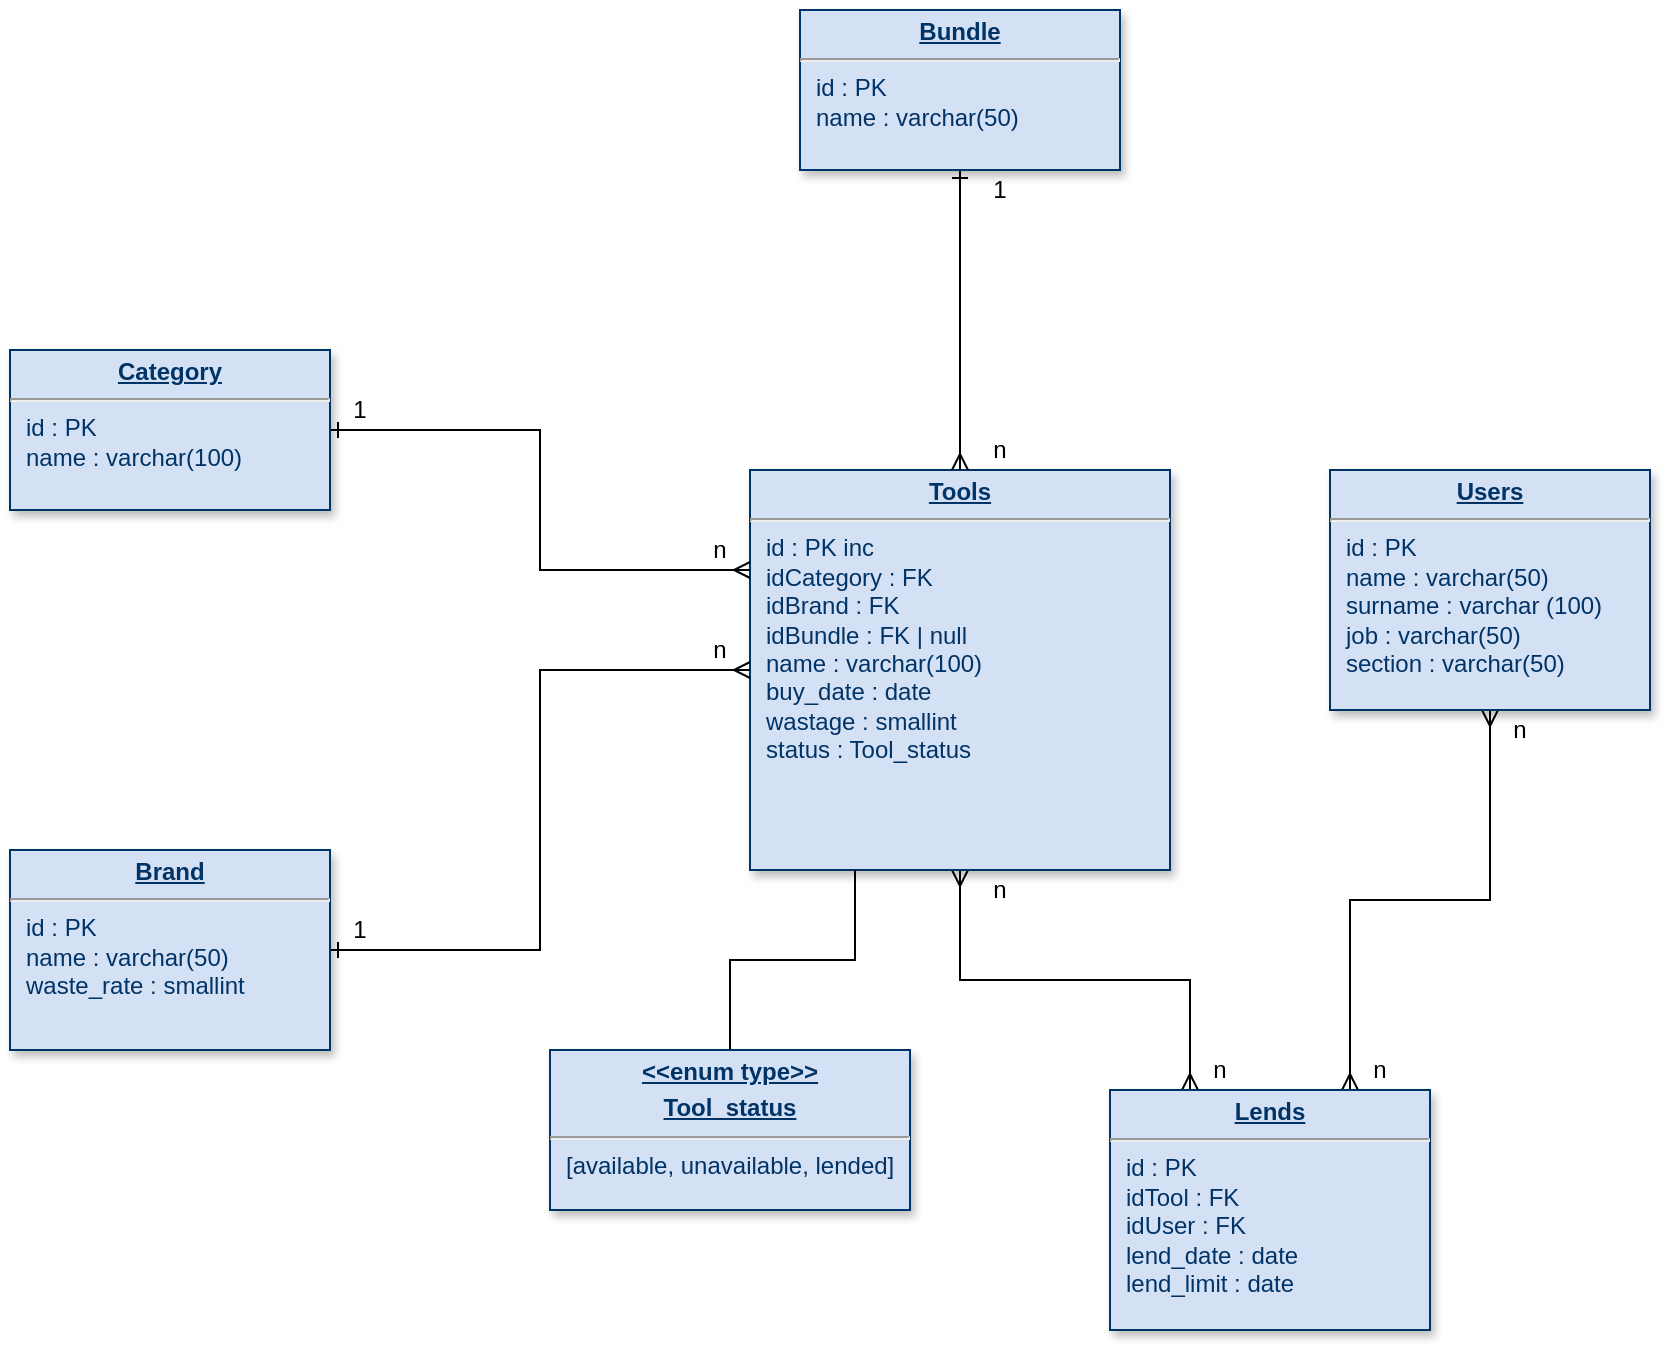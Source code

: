 <mxfile version="26.0.15">
  <diagram name="Page-1" id="efa7a0a1-bf9b-a30e-e6df-94a7791c09e9">
    <mxGraphModel dx="2260" dy="1851" grid="1" gridSize="10" guides="1" tooltips="1" connect="1" arrows="1" fold="1" page="1" pageScale="1" pageWidth="826" pageHeight="1169" background="none" math="0" shadow="0">
      <root>
        <mxCell id="0" />
        <mxCell id="1" parent="0" />
        <mxCell id="yLicKq4gMQrUH0Nc7L6g-36" style="edgeStyle=orthogonalEdgeStyle;rounded=0;orthogonalLoop=1;jettySize=auto;html=1;entryX=0.25;entryY=0;entryDx=0;entryDy=0;endArrow=ERmany;startFill=0;startArrow=ERmany;endFill=0;" parent="1" source="29" target="nR_rMWEa4qzJb8a73im6-121" edge="1">
          <mxGeometry relative="1" as="geometry" />
        </mxCell>
        <mxCell id="29" value="&lt;p style=&quot;margin: 0px; margin-top: 4px; text-align: center; text-decoration: underline;&quot;&gt;&lt;b&gt;Tools&lt;/b&gt;&lt;/p&gt;&lt;hr&gt;&lt;p style=&quot;margin: 0px; margin-left: 8px;&quot;&gt;id : PK inc&lt;/p&gt;&lt;p style=&quot;margin: 0px; margin-left: 8px;&quot;&gt;idCategory : FK&lt;/p&gt;&lt;p style=&quot;margin: 0px; margin-left: 8px;&quot;&gt;idBrand : FK&lt;/p&gt;&lt;p style=&quot;margin: 0px; margin-left: 8px;&quot;&gt;idBundle : FK | null&lt;/p&gt;&lt;p style=&quot;margin: 0px; margin-left: 8px;&quot;&gt;name : varchar(100)&lt;/p&gt;&lt;p style=&quot;margin: 0px; margin-left: 8px;&quot;&gt;buy_date : date&amp;nbsp;&lt;/p&gt;&lt;p style=&quot;margin: 0px; margin-left: 8px;&quot;&gt;wastage : smallint&lt;/p&gt;&lt;p style=&quot;margin: 0px; margin-left: 8px;&quot;&gt;status : Tool_status&lt;/p&gt;&lt;p style=&quot;margin: 0px; margin-left: 8px;&quot;&gt;&lt;br&gt;&lt;/p&gt;&lt;p style=&quot;margin: 0px; margin-left: 8px;&quot;&gt;&lt;br&gt;&lt;/p&gt;&lt;p style=&quot;margin: 0px; margin-left: 8px;&quot;&gt;&lt;br&gt;&lt;/p&gt;&lt;p style=&quot;margin: 0px; margin-left: 8px;&quot;&gt;&lt;br&gt;&lt;/p&gt;" style="verticalAlign=top;align=left;overflow=fill;fontSize=12;fontFamily=Helvetica;html=1;strokeColor=#003366;shadow=1;fillColor=#D4E1F5;fontColor=#003366" parent="1" vertex="1">
          <mxGeometry x="210" y="190" width="210" height="200" as="geometry" />
        </mxCell>
        <mxCell id="yLicKq4gMQrUH0Nc7L6g-35" style="edgeStyle=orthogonalEdgeStyle;rounded=0;orthogonalLoop=1;jettySize=auto;html=1;exitX=0.5;exitY=1;exitDx=0;exitDy=0;entryX=0.75;entryY=0;entryDx=0;entryDy=0;endArrow=ERmany;startFill=0;startArrow=ERmany;endFill=0;" parent="1" source="nR_rMWEa4qzJb8a73im6-120" target="nR_rMWEa4qzJb8a73im6-121" edge="1">
          <mxGeometry relative="1" as="geometry" />
        </mxCell>
        <mxCell id="nR_rMWEa4qzJb8a73im6-120" value="&lt;p style=&quot;margin: 0px; margin-top: 4px; text-align: center; text-decoration: underline;&quot;&gt;&lt;b&gt;Users&lt;/b&gt;&lt;/p&gt;&lt;hr&gt;&lt;p style=&quot;margin: 0px; margin-left: 8px;&quot;&gt;id : PK&lt;/p&gt;&lt;p style=&quot;margin: 0px; margin-left: 8px;&quot;&gt;name : varchar(50)&lt;/p&gt;&lt;p style=&quot;margin: 0px; margin-left: 8px;&quot;&gt;surname : varchar (100)&lt;/p&gt;&lt;p style=&quot;margin: 0px; margin-left: 8px;&quot;&gt;job : varchar(50)&lt;/p&gt;&lt;p style=&quot;margin: 0px; margin-left: 8px;&quot;&gt;section : varchar(50)&lt;/p&gt;" style="verticalAlign=top;align=left;overflow=fill;fontSize=12;fontFamily=Helvetica;html=1;strokeColor=#003366;shadow=1;fillColor=#D4E1F5;fontColor=#003366" parent="1" vertex="1">
          <mxGeometry x="500" y="190" width="160" height="120" as="geometry" />
        </mxCell>
        <mxCell id="nR_rMWEa4qzJb8a73im6-121" value="&lt;p style=&quot;margin: 0px; margin-top: 4px; text-align: center; text-decoration: underline;&quot;&gt;&lt;b&gt;Lends&lt;/b&gt;&lt;/p&gt;&lt;hr&gt;&lt;p style=&quot;margin: 0px; margin-left: 8px;&quot;&gt;id : PK&lt;/p&gt;&lt;p style=&quot;margin: 0px; margin-left: 8px;&quot;&gt;idTool : FK&lt;/p&gt;&lt;p style=&quot;margin: 0px; margin-left: 8px;&quot;&gt;idUser : FK&lt;/p&gt;&lt;p style=&quot;margin: 0px; margin-left: 8px;&quot;&gt;lend_date : date&lt;/p&gt;&lt;p style=&quot;margin: 0px; margin-left: 8px;&quot;&gt;lend_limit : date&lt;/p&gt;&lt;p style=&quot;margin: 0px; margin-left: 8px;&quot;&gt;&lt;br&gt;&lt;/p&gt;" style="verticalAlign=top;align=left;overflow=fill;fontSize=12;fontFamily=Helvetica;html=1;strokeColor=#003366;shadow=1;fillColor=#D4E1F5;fontColor=#003366" parent="1" vertex="1">
          <mxGeometry x="390" y="500" width="160" height="120" as="geometry" />
        </mxCell>
        <mxCell id="yLicKq4gMQrUH0Nc7L6g-33" style="edgeStyle=orthogonalEdgeStyle;rounded=0;orthogonalLoop=1;jettySize=auto;html=1;entryX=0;entryY=0.25;entryDx=0;entryDy=0;endArrow=ERmany;startFill=0;startArrow=ERone;endFill=0;" parent="1" source="yLicKq4gMQrUH0Nc7L6g-29" target="29" edge="1">
          <mxGeometry relative="1" as="geometry" />
        </mxCell>
        <mxCell id="yLicKq4gMQrUH0Nc7L6g-29" value="&lt;p style=&quot;margin: 0px; margin-top: 4px; text-align: center; text-decoration: underline;&quot;&gt;&lt;b&gt;Category&lt;/b&gt;&lt;/p&gt;&lt;hr&gt;&lt;p style=&quot;margin: 0px; margin-left: 8px;&quot;&gt;id : PK&lt;/p&gt;&lt;p style=&quot;margin: 0px; margin-left: 8px;&quot;&gt;name : varchar(100)&lt;/p&gt;" style="verticalAlign=top;align=left;overflow=fill;fontSize=12;fontFamily=Helvetica;html=1;strokeColor=#003366;shadow=1;fillColor=#D4E1F5;fontColor=#003366" parent="1" vertex="1">
          <mxGeometry x="-160" y="130" width="160" height="80" as="geometry" />
        </mxCell>
        <mxCell id="yLicKq4gMQrUH0Nc7L6g-34" style="edgeStyle=orthogonalEdgeStyle;rounded=0;orthogonalLoop=1;jettySize=auto;html=1;entryX=0;entryY=0.5;entryDx=0;entryDy=0;endArrow=ERmany;startFill=0;startArrow=ERone;endFill=0;" parent="1" source="yLicKq4gMQrUH0Nc7L6g-30" target="29" edge="1">
          <mxGeometry relative="1" as="geometry" />
        </mxCell>
        <mxCell id="yLicKq4gMQrUH0Nc7L6g-30" value="&lt;p style=&quot;margin: 0px; margin-top: 4px; text-align: center; text-decoration: underline;&quot;&gt;&lt;b&gt;Brand&lt;/b&gt;&lt;/p&gt;&lt;hr&gt;&lt;p style=&quot;margin: 0px; margin-left: 8px;&quot;&gt;id : PK&lt;/p&gt;&lt;p style=&quot;margin: 0px; margin-left: 8px;&quot;&gt;name : varchar(50)&lt;/p&gt;&lt;p style=&quot;margin: 0px; margin-left: 8px;&quot;&gt;waste_rate : smallint&lt;/p&gt;&lt;p style=&quot;margin: 0px; margin-left: 8px;&quot;&gt;&lt;br&gt;&lt;/p&gt;" style="verticalAlign=top;align=left;overflow=fill;fontSize=12;fontFamily=Helvetica;html=1;strokeColor=#003366;shadow=1;fillColor=#D4E1F5;fontColor=#003366" parent="1" vertex="1">
          <mxGeometry x="-160" y="380" width="160" height="100" as="geometry" />
        </mxCell>
        <mxCell id="yLicKq4gMQrUH0Nc7L6g-32" style="edgeStyle=orthogonalEdgeStyle;rounded=0;orthogonalLoop=1;jettySize=auto;html=1;exitX=0.5;exitY=1;exitDx=0;exitDy=0;entryX=0.5;entryY=0;entryDx=0;entryDy=0;endArrow=ERmany;startFill=0;startArrow=ERone;endFill=0;" parent="1" source="yLicKq4gMQrUH0Nc7L6g-31" target="29" edge="1">
          <mxGeometry relative="1" as="geometry" />
        </mxCell>
        <mxCell id="yLicKq4gMQrUH0Nc7L6g-31" value="&lt;p style=&quot;margin: 0px; margin-top: 4px; text-align: center; text-decoration: underline;&quot;&gt;&lt;b&gt;Bundle&lt;/b&gt;&lt;/p&gt;&lt;hr&gt;&lt;p style=&quot;margin: 0px; margin-left: 8px;&quot;&gt;id : PK&lt;/p&gt;&lt;p style=&quot;margin: 0px; margin-left: 8px;&quot;&gt;name : varchar(50)&lt;/p&gt;&lt;p style=&quot;margin: 0px; margin-left: 8px;&quot;&gt;&lt;br&gt;&lt;/p&gt;" style="verticalAlign=top;align=left;overflow=fill;fontSize=12;fontFamily=Helvetica;html=1;strokeColor=#003366;shadow=1;fillColor=#D4E1F5;fontColor=#003366" parent="1" vertex="1">
          <mxGeometry x="235" y="-40" width="160" height="80" as="geometry" />
        </mxCell>
        <mxCell id="yLicKq4gMQrUH0Nc7L6g-38" style="edgeStyle=orthogonalEdgeStyle;rounded=0;orthogonalLoop=1;jettySize=auto;html=1;entryX=0.25;entryY=1;entryDx=0;entryDy=0;endArrow=none;startFill=0;" parent="1" source="yLicKq4gMQrUH0Nc7L6g-37" target="29" edge="1">
          <mxGeometry relative="1" as="geometry" />
        </mxCell>
        <mxCell id="yLicKq4gMQrUH0Nc7L6g-37" value="&lt;p style=&quot;margin: 0px; margin-top: 4px; text-align: center; text-decoration: underline;&quot;&gt;&lt;b&gt;&amp;lt;&amp;lt;enum type&amp;gt;&amp;gt;&lt;/b&gt;&lt;/p&gt;&lt;p style=&quot;margin: 0px; margin-top: 4px; text-align: center; text-decoration: underline;&quot;&gt;&lt;b&gt;Tool_status&lt;/b&gt;&lt;/p&gt;&lt;hr&gt;&lt;p style=&quot;margin: 0px; margin-left: 8px;&quot;&gt;[available, unavailable, lended]&lt;/p&gt;&lt;p style=&quot;margin: 0px; margin-left: 8px;&quot;&gt;&lt;br&gt;&lt;/p&gt;" style="verticalAlign=top;align=left;overflow=fill;fontSize=12;fontFamily=Helvetica;html=1;strokeColor=#003366;shadow=1;fillColor=#D4E1F5;fontColor=#003366" parent="1" vertex="1">
          <mxGeometry x="110" y="480" width="180" height="80" as="geometry" />
        </mxCell>
        <mxCell id="yLicKq4gMQrUH0Nc7L6g-39" value="1" style="text;html=1;align=center;verticalAlign=middle;whiteSpace=wrap;rounded=0;" parent="1" vertex="1">
          <mxGeometry y="150" width="30" height="20" as="geometry" />
        </mxCell>
        <mxCell id="yLicKq4gMQrUH0Nc7L6g-40" value="n" style="text;html=1;align=center;verticalAlign=middle;whiteSpace=wrap;rounded=0;" parent="1" vertex="1">
          <mxGeometry x="180" y="220" width="30" height="20" as="geometry" />
        </mxCell>
        <mxCell id="yLicKq4gMQrUH0Nc7L6g-41" value="1" style="text;html=1;align=center;verticalAlign=middle;whiteSpace=wrap;rounded=0;" parent="1" vertex="1">
          <mxGeometry y="410" width="30" height="20" as="geometry" />
        </mxCell>
        <mxCell id="yLicKq4gMQrUH0Nc7L6g-42" value="n" style="text;html=1;align=center;verticalAlign=middle;whiteSpace=wrap;rounded=0;" parent="1" vertex="1">
          <mxGeometry x="180" y="270" width="30" height="20" as="geometry" />
        </mxCell>
        <mxCell id="yLicKq4gMQrUH0Nc7L6g-43" value="n" style="text;html=1;align=center;verticalAlign=middle;whiteSpace=wrap;rounded=0;" parent="1" vertex="1">
          <mxGeometry x="320" y="390" width="30" height="20" as="geometry" />
        </mxCell>
        <mxCell id="yLicKq4gMQrUH0Nc7L6g-44" value="n" style="text;html=1;align=center;verticalAlign=middle;whiteSpace=wrap;rounded=0;" parent="1" vertex="1">
          <mxGeometry x="430" y="480" width="30" height="20" as="geometry" />
        </mxCell>
        <mxCell id="yLicKq4gMQrUH0Nc7L6g-45" value="n" style="text;html=1;align=center;verticalAlign=middle;whiteSpace=wrap;rounded=0;" parent="1" vertex="1">
          <mxGeometry x="510" y="480" width="30" height="20" as="geometry" />
        </mxCell>
        <mxCell id="yLicKq4gMQrUH0Nc7L6g-46" value="n" style="text;html=1;align=center;verticalAlign=middle;whiteSpace=wrap;rounded=0;" parent="1" vertex="1">
          <mxGeometry x="580" y="310" width="30" height="20" as="geometry" />
        </mxCell>
        <mxCell id="yLicKq4gMQrUH0Nc7L6g-47" value="1" style="text;html=1;align=center;verticalAlign=middle;whiteSpace=wrap;rounded=0;" parent="1" vertex="1">
          <mxGeometry x="320" y="40" width="30" height="20" as="geometry" />
        </mxCell>
        <mxCell id="yLicKq4gMQrUH0Nc7L6g-48" value="n" style="text;html=1;align=center;verticalAlign=middle;whiteSpace=wrap;rounded=0;" parent="1" vertex="1">
          <mxGeometry x="320" y="170" width="30" height="20" as="geometry" />
        </mxCell>
      </root>
    </mxGraphModel>
  </diagram>
</mxfile>
